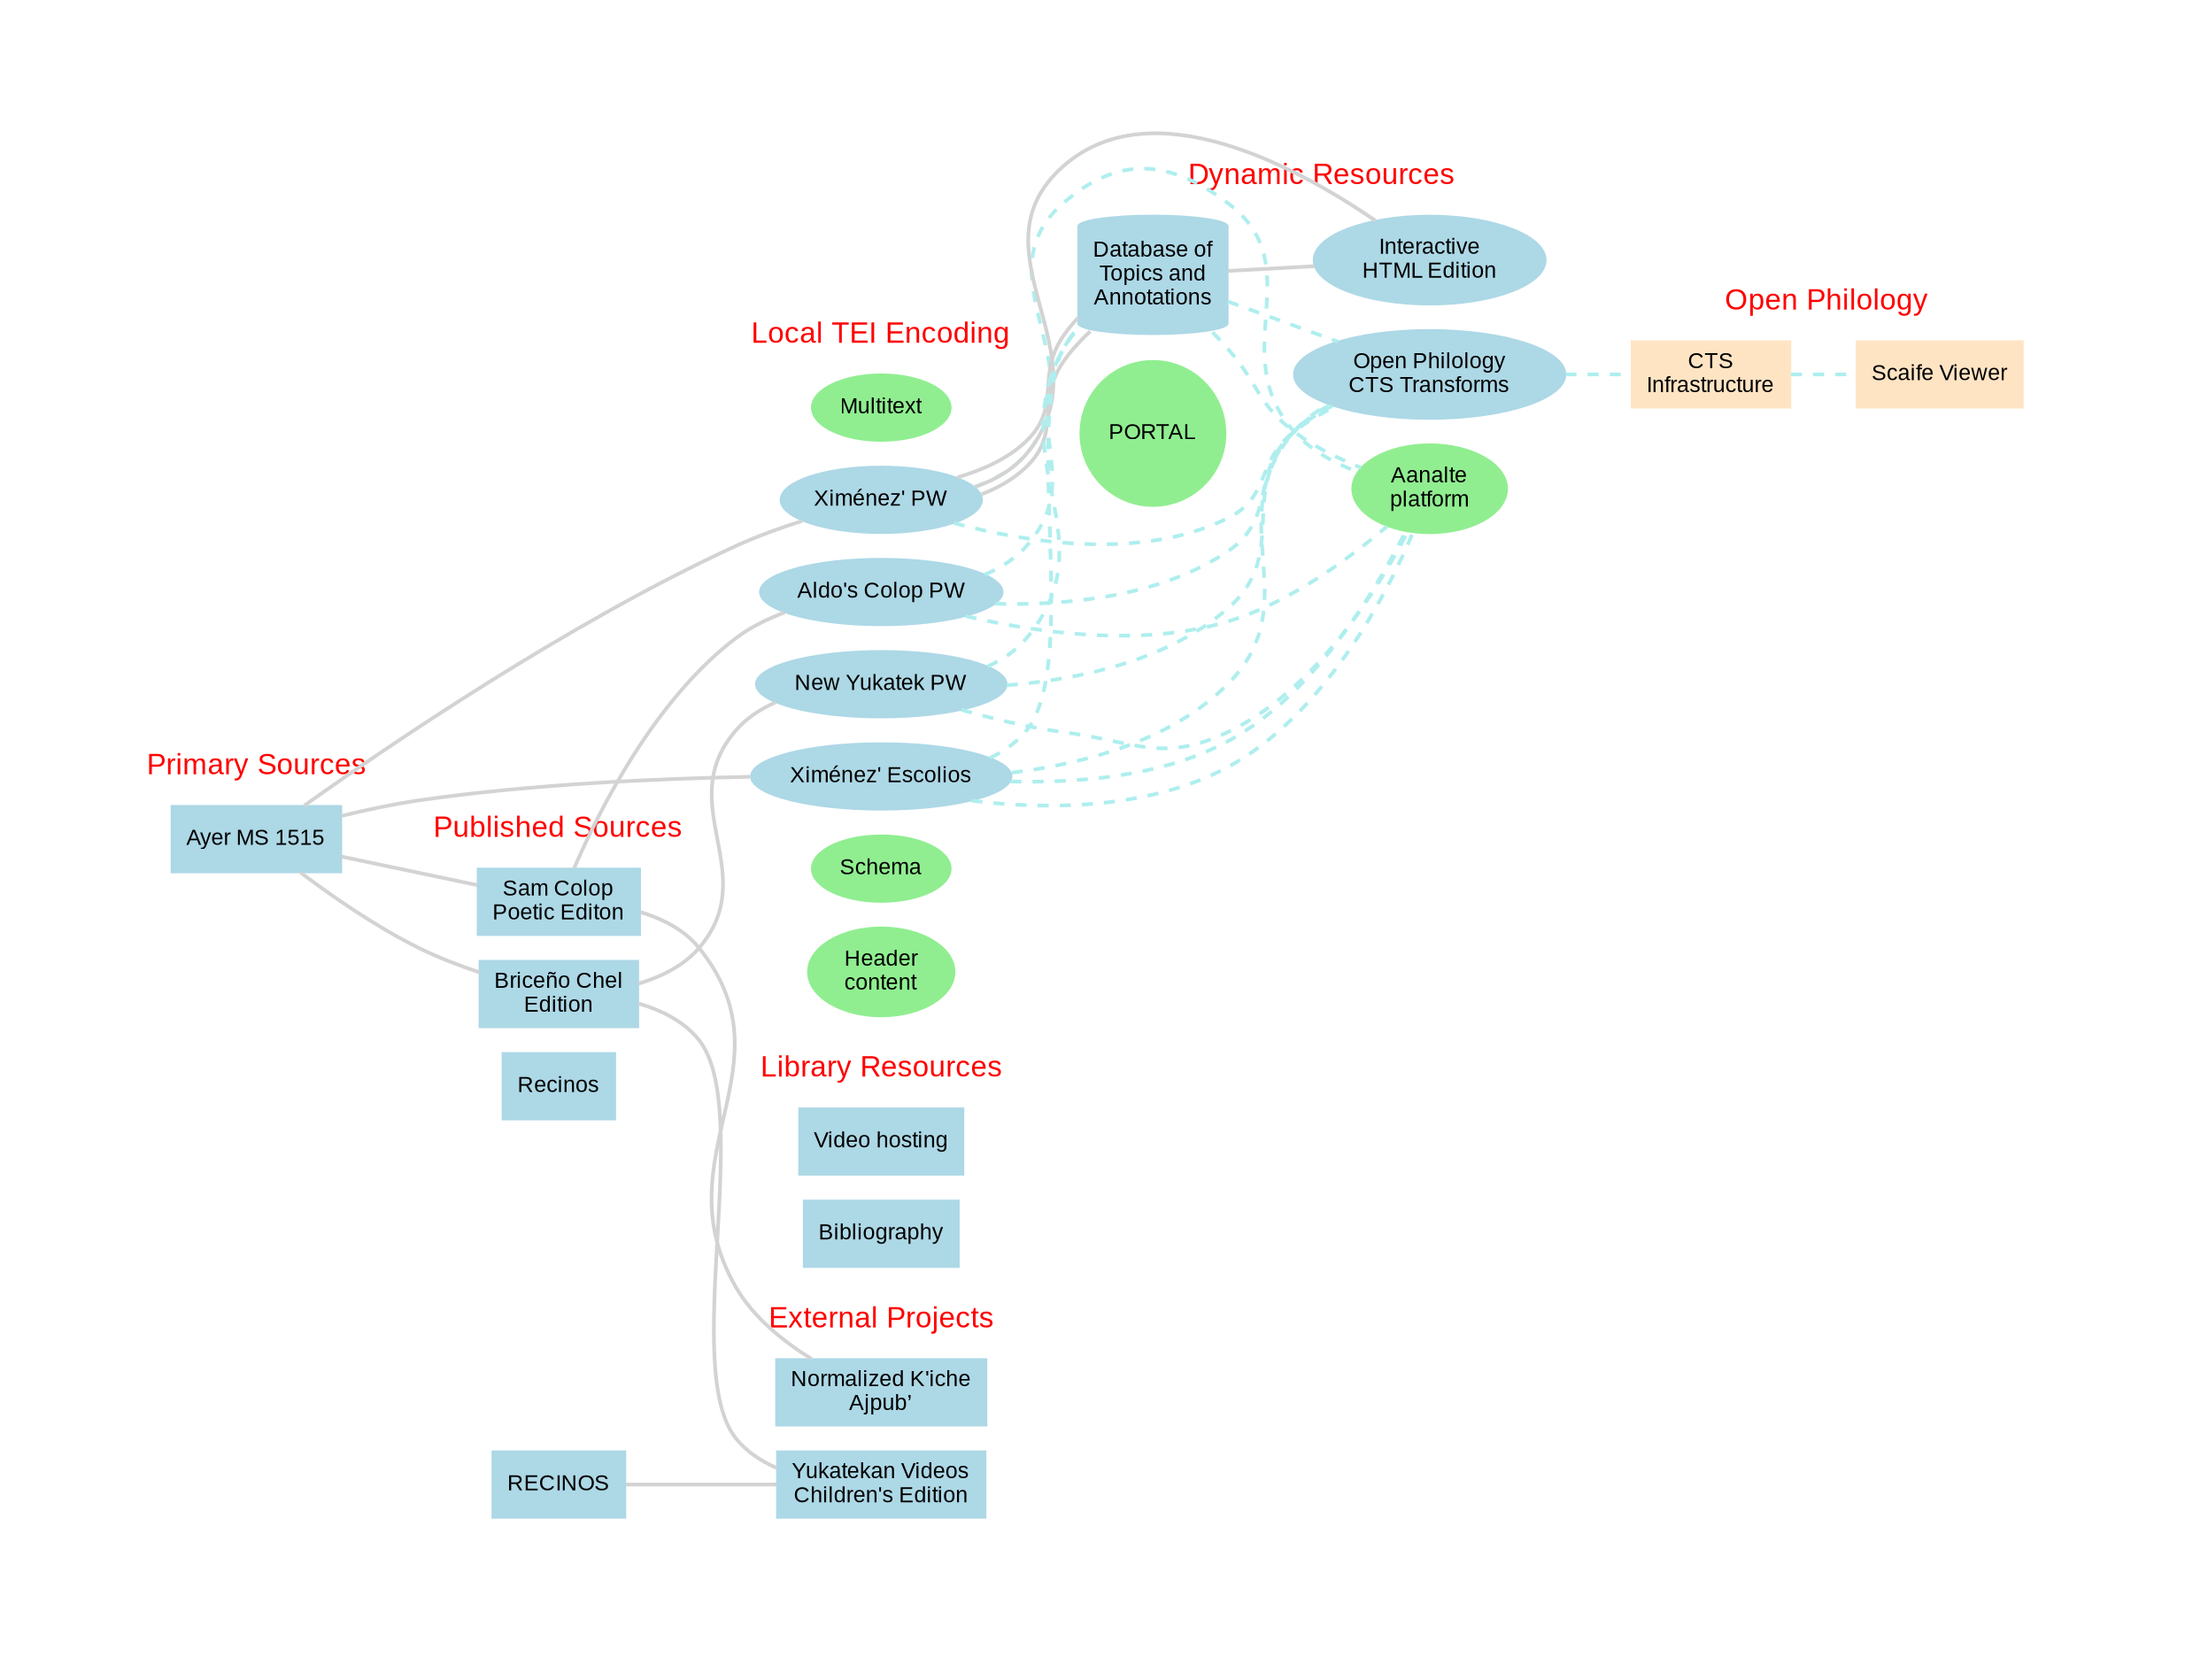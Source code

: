 graph InfoArch {

    rankdir=LR
    graph [pad="1", nodesep=".2" ranksep=".5" overlap=false]
    edge [fontsize=10, labelfloat=false penwidth=2 color=lightgrey]
    node [shape="rounded" fontsize=12 style="filled" fontname="arial" color=lightblue]

    // NODES

    subgraph cluster_EXTERNAL {
        fontname="arial"
        fontcolor="red"
        fontsize=16
        label = "External Projects"
        color = transparent 
        YUK [label=<Yukatekan Videos<br/>Children's Edition>]
        KICHE [label=<Normalized K'iche<br/>Ajpub’>]
    }
    
    subgraph cluster_PS {
        color = transparent 
        fontcolor="red"
        fontname="arial"
        fontsize=16
        label="Primary Sources"
        MS1515 [label=<Ayer MS 1515> group="MS"]
    }
    
    subgraph cluster_TEI {
        color = transparent 
        fontcolor="red"
        fontname="arial"
        fontsize=16
        label = "Local TEI Encoding"
        MULTI [label="Multitext" shape="ellipse" color=lightgreen]
        XOM [label=<Ximénez' PW> shape="ellipse"]
        ESCOLIOS [label=<Ximénez' Escolios> shape="ellipse"]
        MAYAN1 [label=<New Yukatek PW> shape="ellipse"]
        COLOP2 [label=<Aldo's Colop PW> shape="ellipse"]
        SCHEMA [label="Schema" shape="ellipse" color=lightgreen]
        HEADER [label="Header\ncontent" shape="ellipse" color=lightgreen]
    }

    subgraph cluster_BOOKS {
        color = transparent 
        fontcolor="red"
        fontname="arial"
        fontsize=16
        label = "Published Sources"
        COLOP [label=<Sam Colop<br/>Poetic Editon> group="BOOKS"]
        CHEL [label=<Briceño Chel<br/>Edition> group="BOOKS"]
        RECINO [label="Recinos"]
    }

    subgraph cluster_CODE {
        color = transparent 
        fontname="arial"
        fontcolor="red"
        fontsize=16
        label = "Dynamic Resources"
        AANALTE [label="Aanalte\nplatform" shape="ellipse" color=lightgreen]
        HTML [label=<Interactive<br/>HTML Edition> shape="ellipse"]
        DRUPAL [label=<Database of<br/>Topics and<br/>Annotations> shape=cylinder]
        CTS [label=<Open Philology<br/>CTS Transforms>  shape="ellipse"]
        PORTAL [shape="circle" color=lightgreen]
        
    }

    subgraph cluster_CTS {
        color = transparent 
        fontname="arial"
        fontcolor="red"
        fontsize=16
        label = "Open Philology"
        node [color=bisque]
        CTSPLAT [label="CTS\nInfrastructure"]
        SCAIFFE [label="Scaife Viewer"]
    }

    subgraph cluster_LIB {
        color = transparent 
        fontname="arial"
        fontcolor="red"
        fontsize=16
        label = "Library Resources"
        VIDEO [label="Video hosting"]
        BIBLIO [label="Bibliography"]
    }

    // EDGES

    MS1515 -- ESCOLIOS
    MS1515 -- XOM
    MS1515 -- CHEL
    MS1515 -- COLOP    
    
    COLOP -- KICHE
    COLOP -- COLOP2

    CHEL -- YUK
    RECINOS -- YUK
    CHEL -- MAYAN1
    
    XOM -- DRUPAL
    XOM -- DRUPAL 

    XOM -- HTML
    DRUPAL -- HTML
    
    edge [style="dashed" color=paleturquoise]
    
    ESCOLIOS -- DRUPAL
    MAYAN1 -- DRUPAL
    COLOP2 -- DRUPAL
    
    XOM -- CTS
    MAYAN1 -- CTS 
    ESCOLIOS -- CTS 
    COLOP2 -- CTS

    ESCOLIOS -- AANALTE 
    XOM -- AANALTE 
    
    MAYAN1 -- AANALTE
    ESCOLIOS -- AANALTE
    COLOP2 -- AANALTE
    
    DRUPAL -- AANALTE 
    DRUPAL -- CTS

    CTS -- CTSPLAT -- SCAIFFE



    // PORTAL -- VIDEO
    // PORTAL -- BIBLIO
    // PORTAL -- AANALTE
    // PORTAL -- CTS
    // PORTAL -- DRUPAL

    edge [style=invis]
    CHEL -- BIBLIO


    
 
}